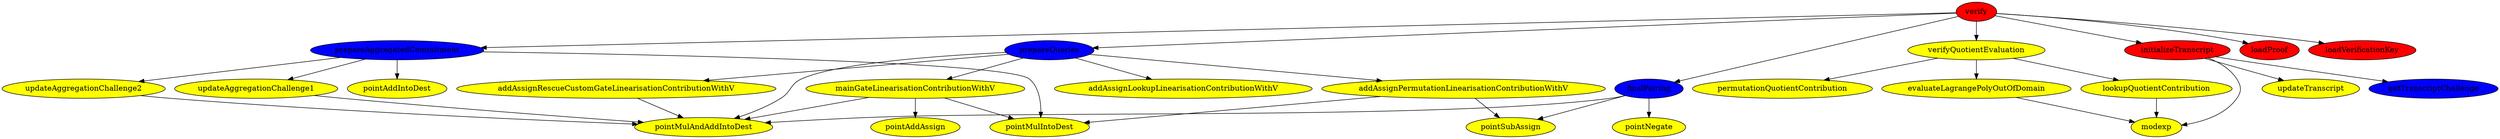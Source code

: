 digraph zk {
    { node [style=filled fillcolor="blue"]  
        prepareAggregatedCommitment
        getTranscriptChallenge
        prepareQueries
        finalPairing
    }
    { node [style=filled fillcolor="yellow"]
        modexp 
        permutationQuotientContribution 
        pointNegate
        pointAddIntoDest
        pointMulIntoDest
        pointAddAssign
        evaluateLagrangePolyOutOfDomain
        pointMulAndAddIntoDest
        pointSubAssign
        lookupQuotientContribution
        addAssignRescueCustomGateLinearisationContributionWithV
        updateAggregationChallenge2
        updateAggregationChallenge1
        addAssignPermutationLinearisationContributionWithV
        verifyQuotientEvaluation
        updateTranscript
        addAssignLookupLinearisationContributionWithV
        mainGateLinearisationContributionWithV
    }
    { node [style=filled fillcolor="red"]   
        initializeTranscript
        loadProof
        loadVerificationKey
        verify
    }

    initializeTranscript -> modexp
    initializeTranscript -> updateTranscript
    initializeTranscript -> getTranscriptChallenge

    verifyQuotientEvaluation -> evaluateLagrangePolyOutOfDomain
    verifyQuotientEvaluation -> permutationQuotientContribution
    verifyQuotientEvaluation -> lookupQuotientContribution

    evaluateLagrangePolyOutOfDomain -> modexp
    lookupQuotientContribution -> modexp

    prepareQueries -> pointMulAndAddIntoDest
    prepareQueries -> mainGateLinearisationContributionWithV
    prepareQueries -> addAssignRescueCustomGateLinearisationContributionWithV
    prepareQueries -> addAssignPermutationLinearisationContributionWithV
    prepareQueries -> addAssignLookupLinearisationContributionWithV

    mainGateLinearisationContributionWithV -> pointMulIntoDest
    mainGateLinearisationContributionWithV -> pointMulAndAddIntoDest
    mainGateLinearisationContributionWithV -> pointAddAssign

    addAssignRescueCustomGateLinearisationContributionWithV -> pointMulAndAddIntoDest

    addAssignPermutationLinearisationContributionWithV -> pointMulIntoDest
    addAssignPermutationLinearisationContributionWithV -> pointSubAssign

    prepareAggregatedCommitment -> updateAggregationChallenge1
    prepareAggregatedCommitment -> pointAddIntoDest
    prepareAggregatedCommitment -> pointMulIntoDest
    prepareAggregatedCommitment -> updateAggregationChallenge2

    updateAggregationChallenge1 -> pointMulAndAddIntoDest
    updateAggregationChallenge2 -> pointMulAndAddIntoDest

    finalPairing -> pointSubAssign
    finalPairing -> pointMulAndAddIntoDest
    finalPairing -> pointNegate

    verify -> loadVerificationKey
    verify -> loadProof
    verify -> initializeTranscript
    verify -> verifyQuotientEvaluation
    verify -> prepareQueries
    verify -> prepareAggregatedCommitment
    verify -> finalPairing
}